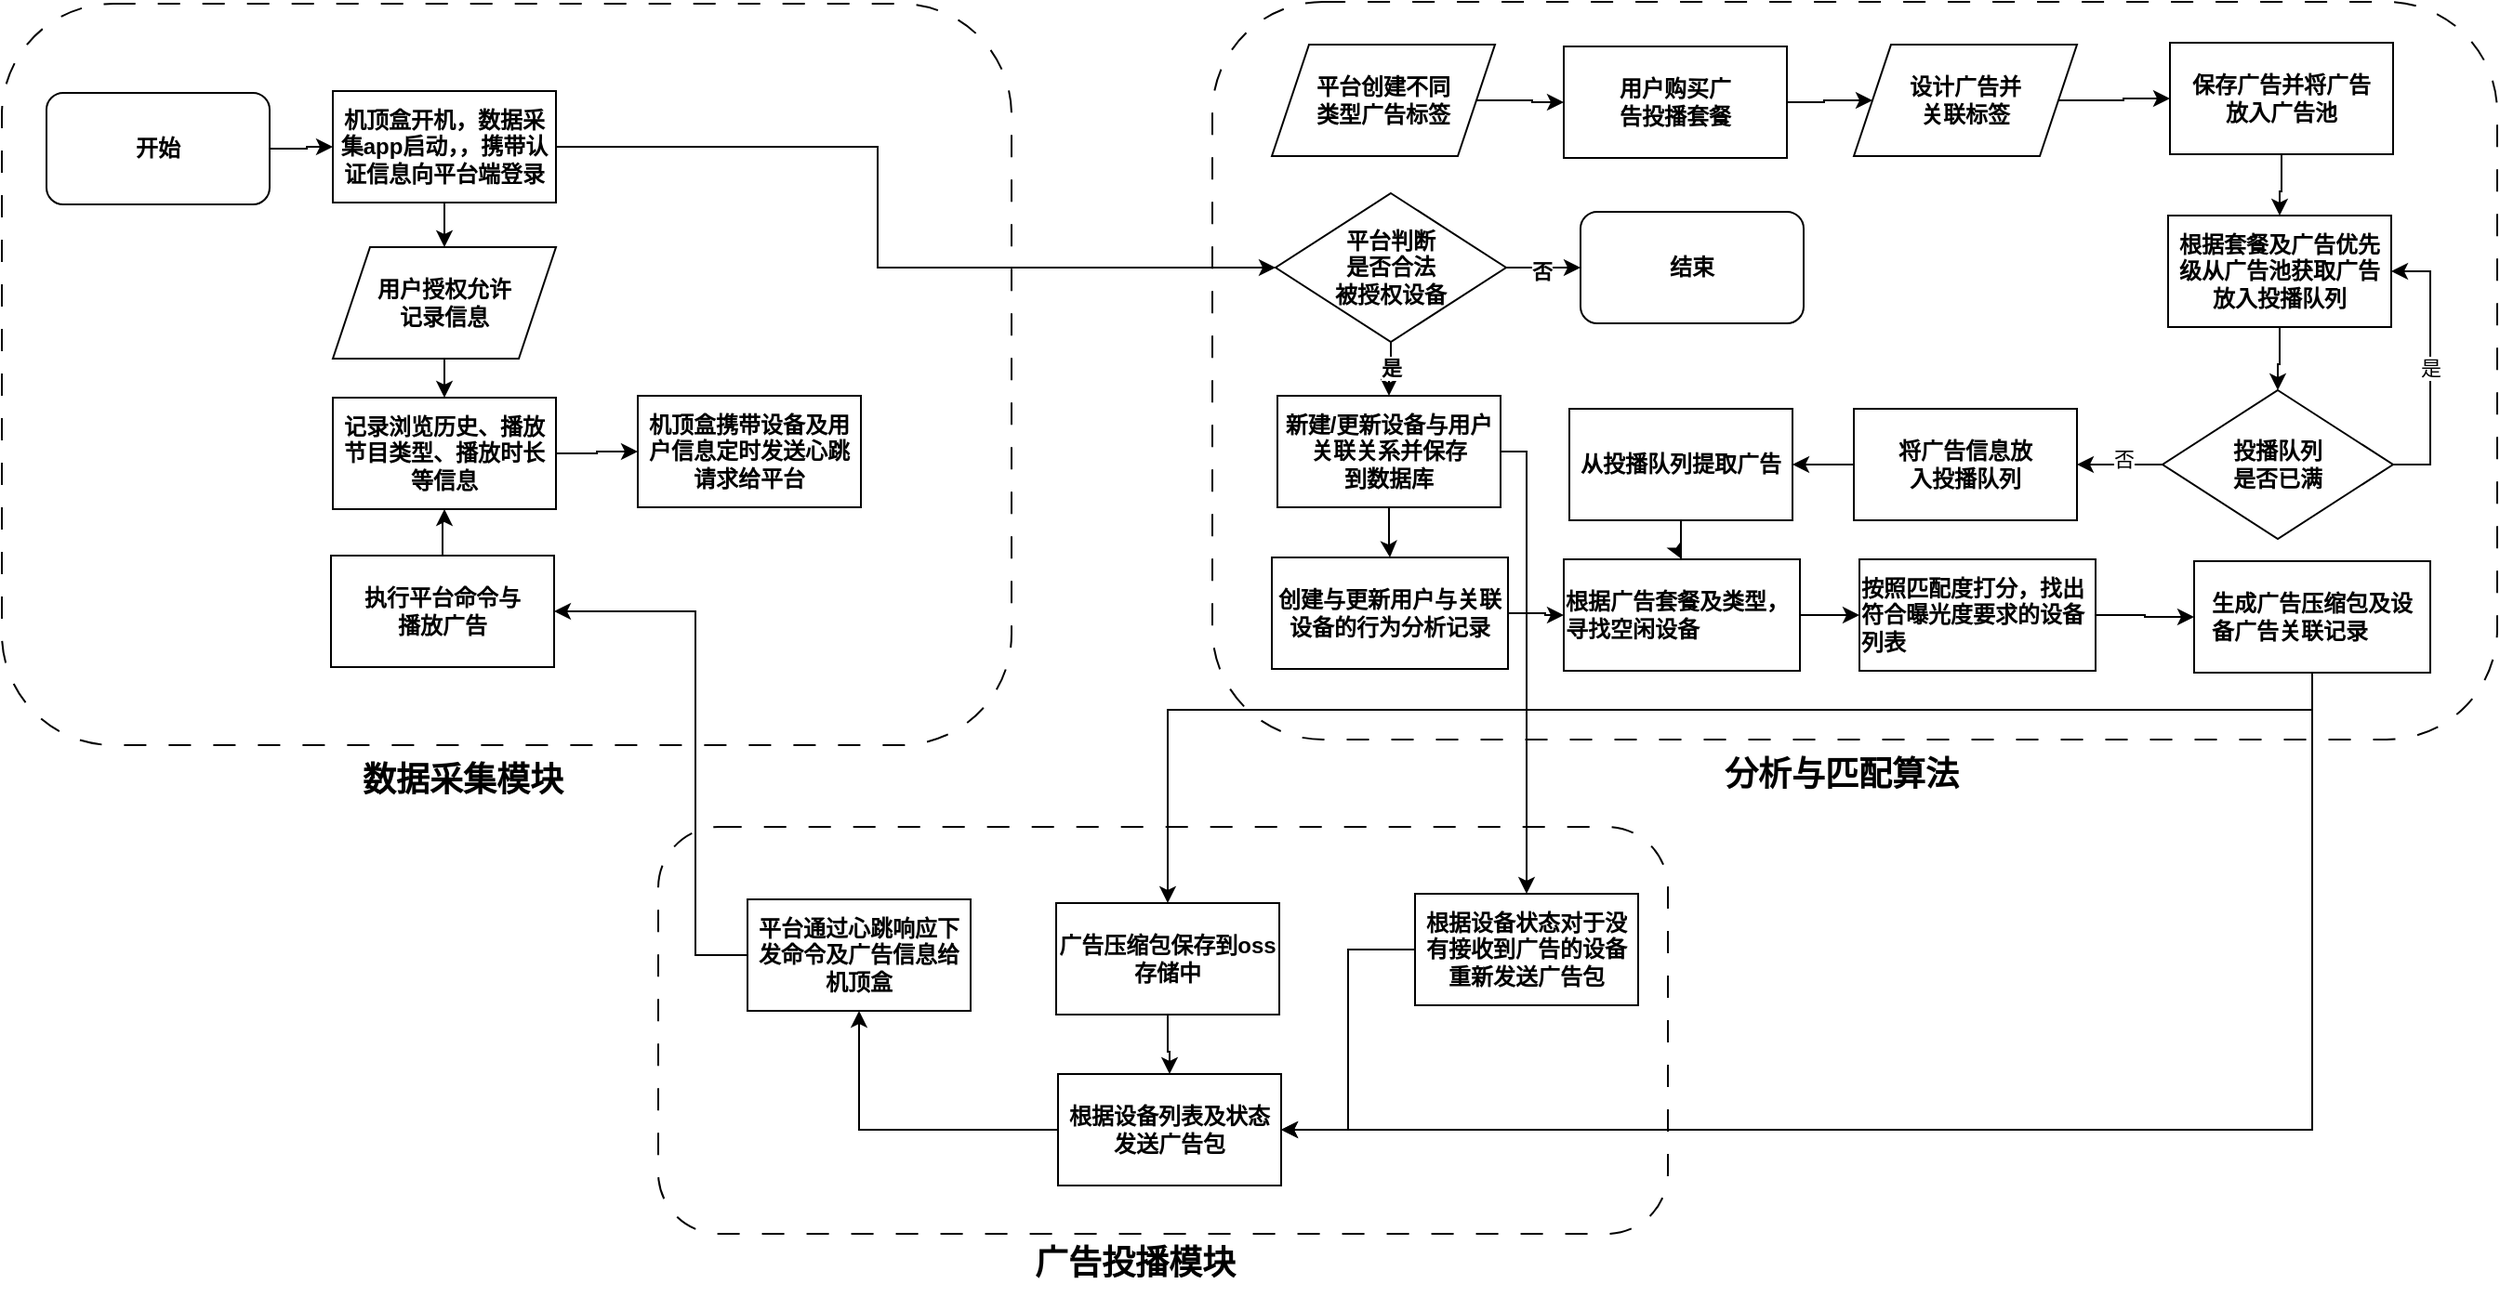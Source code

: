 <mxfile version="24.7.17">
  <diagram id="C5RBs43oDa-KdzZeNtuy" name="Page-1">
    <mxGraphModel dx="2509" dy="1249" grid="0" gridSize="10" guides="0" tooltips="1" connect="1" arrows="1" fold="1" page="0" pageScale="1" pageWidth="827" pageHeight="1169" math="0" shadow="0">
      <root>
        <mxCell id="WIyWlLk6GJQsqaUBKTNV-0" />
        <mxCell id="WIyWlLk6GJQsqaUBKTNV-1" parent="WIyWlLk6GJQsqaUBKTNV-0" />
        <mxCell id="5vN8rXRsK1bDS0_Dt-l9-66" value="" style="rounded=1;whiteSpace=wrap;html=1;fillColor=none;dashed=1;dashPattern=12 12;" vertex="1" parent="WIyWlLk6GJQsqaUBKTNV-1">
          <mxGeometry x="490" y="192" width="691" height="397" as="geometry" />
        </mxCell>
        <mxCell id="5vN8rXRsK1bDS0_Dt-l9-14" value="" style="rounded=1;whiteSpace=wrap;html=1;fillColor=none;dashed=1;dashPattern=12 12;" vertex="1" parent="WIyWlLk6GJQsqaUBKTNV-1">
          <mxGeometry x="192" y="636" width="543" height="219" as="geometry" />
        </mxCell>
        <mxCell id="5vN8rXRsK1bDS0_Dt-l9-3" value="" style="rounded=1;whiteSpace=wrap;html=1;fillColor=none;dashed=1;dashPattern=12 12;" vertex="1" parent="WIyWlLk6GJQsqaUBKTNV-1">
          <mxGeometry x="-161" y="193" width="543" height="399" as="geometry" />
        </mxCell>
        <mxCell id="vrMutl9Br54j6cZ6q9lH-99" value="" style="edgeStyle=orthogonalEdgeStyle;rounded=0;orthogonalLoop=1;jettySize=auto;html=1;fontStyle=1" parent="WIyWlLk6GJQsqaUBKTNV-1" source="vrMutl9Br54j6cZ6q9lH-91" target="vrMutl9Br54j6cZ6q9lH-92" edge="1">
          <mxGeometry relative="1" as="geometry" />
        </mxCell>
        <mxCell id="vrMutl9Br54j6cZ6q9lH-91" value="开始" style="rounded=1;whiteSpace=wrap;html=1;fontStyle=1" parent="WIyWlLk6GJQsqaUBKTNV-1" vertex="1">
          <mxGeometry x="-137" y="241" width="120" height="60" as="geometry" />
        </mxCell>
        <mxCell id="vrMutl9Br54j6cZ6q9lH-100" value="" style="edgeStyle=orthogonalEdgeStyle;rounded=0;orthogonalLoop=1;jettySize=auto;html=1;fontStyle=1" parent="WIyWlLk6GJQsqaUBKTNV-1" source="vrMutl9Br54j6cZ6q9lH-92" target="vrMutl9Br54j6cZ6q9lH-93" edge="1">
          <mxGeometry relative="1" as="geometry">
            <Array as="points">
              <mxPoint x="310" y="270" />
              <mxPoint x="310" y="335" />
            </Array>
          </mxGeometry>
        </mxCell>
        <mxCell id="5vN8rXRsK1bDS0_Dt-l9-29" value="" style="edgeStyle=orthogonalEdgeStyle;rounded=0;orthogonalLoop=1;jettySize=auto;html=1;" edge="1" parent="WIyWlLk6GJQsqaUBKTNV-1" source="vrMutl9Br54j6cZ6q9lH-92" target="5vN8rXRsK1bDS0_Dt-l9-27">
          <mxGeometry relative="1" as="geometry" />
        </mxCell>
        <mxCell id="vrMutl9Br54j6cZ6q9lH-92" value="机顶盒开机，数据采集app启动，，携带认证信息向平台端登录" style="rounded=0;whiteSpace=wrap;html=1;fontStyle=1" parent="WIyWlLk6GJQsqaUBKTNV-1" vertex="1">
          <mxGeometry x="17" y="240" width="120" height="60" as="geometry" />
        </mxCell>
        <mxCell id="vrMutl9Br54j6cZ6q9lH-102" value="" style="edgeStyle=orthogonalEdgeStyle;rounded=0;orthogonalLoop=1;jettySize=auto;html=1;fontStyle=1" parent="WIyWlLk6GJQsqaUBKTNV-1" source="vrMutl9Br54j6cZ6q9lH-93" target="vrMutl9Br54j6cZ6q9lH-94" edge="1">
          <mxGeometry relative="1" as="geometry" />
        </mxCell>
        <mxCell id="vrMutl9Br54j6cZ6q9lH-105" value="否" style="edgeLabel;html=1;align=center;verticalAlign=middle;resizable=0;points=[];fontStyle=1" parent="vrMutl9Br54j6cZ6q9lH-102" vertex="1" connectable="0">
          <mxGeometry x="-0.048" y="-2" relative="1" as="geometry">
            <mxPoint as="offset" />
          </mxGeometry>
        </mxCell>
        <mxCell id="vrMutl9Br54j6cZ6q9lH-103" value="" style="edgeStyle=orthogonalEdgeStyle;rounded=0;orthogonalLoop=1;jettySize=auto;html=1;fontStyle=1;exitX=0.5;exitY=1;exitDx=0;exitDy=0;" parent="WIyWlLk6GJQsqaUBKTNV-1" source="vrMutl9Br54j6cZ6q9lH-93" target="vrMutl9Br54j6cZ6q9lH-95" edge="1">
          <mxGeometry relative="1" as="geometry" />
        </mxCell>
        <mxCell id="vrMutl9Br54j6cZ6q9lH-104" value="是" style="edgeLabel;html=1;align=center;verticalAlign=middle;resizable=0;points=[];fontStyle=1" parent="vrMutl9Br54j6cZ6q9lH-103" vertex="1" connectable="0">
          <mxGeometry x="-0.077" relative="1" as="geometry">
            <mxPoint as="offset" />
          </mxGeometry>
        </mxCell>
        <mxCell id="vrMutl9Br54j6cZ6q9lH-93" value="平台判断&lt;div&gt;是否合法&lt;div&gt;被授权设备&lt;/div&gt;&lt;/div&gt;" style="rhombus;whiteSpace=wrap;html=1;fontStyle=1" parent="WIyWlLk6GJQsqaUBKTNV-1" vertex="1">
          <mxGeometry x="524" y="295" width="124" height="80" as="geometry" />
        </mxCell>
        <mxCell id="vrMutl9Br54j6cZ6q9lH-94" value="结束" style="rounded=1;whiteSpace=wrap;html=1;fontStyle=1" parent="WIyWlLk6GJQsqaUBKTNV-1" vertex="1">
          <mxGeometry x="688" y="305" width="120" height="60" as="geometry" />
        </mxCell>
        <mxCell id="5vN8rXRsK1bDS0_Dt-l9-33" value="" style="edgeStyle=orthogonalEdgeStyle;rounded=0;orthogonalLoop=1;jettySize=auto;html=1;" edge="1" parent="WIyWlLk6GJQsqaUBKTNV-1" source="vrMutl9Br54j6cZ6q9lH-95" target="5vN8rXRsK1bDS0_Dt-l9-32">
          <mxGeometry relative="1" as="geometry" />
        </mxCell>
        <mxCell id="vrMutl9Br54j6cZ6q9lH-95" value="新建/更新设备与用户关联关系并保存&lt;div&gt;到数据库&lt;/div&gt;" style="rounded=0;whiteSpace=wrap;html=1;fontStyle=1" parent="WIyWlLk6GJQsqaUBKTNV-1" vertex="1">
          <mxGeometry x="525" y="404" width="120" height="60" as="geometry" />
        </mxCell>
        <mxCell id="5vN8rXRsK1bDS0_Dt-l9-49" value="" style="edgeStyle=orthogonalEdgeStyle;rounded=0;orthogonalLoop=1;jettySize=auto;html=1;" edge="1" parent="WIyWlLk6GJQsqaUBKTNV-1" source="vrMutl9Br54j6cZ6q9lH-107" target="5vN8rXRsK1bDS0_Dt-l9-48">
          <mxGeometry relative="1" as="geometry" />
        </mxCell>
        <mxCell id="vrMutl9Br54j6cZ6q9lH-107" value="保存广告并将&lt;span style=&quot;background-color: initial;&quot;&gt;广告&lt;/span&gt;&lt;div&gt;&lt;span style=&quot;background-color: initial;&quot;&gt;放入广告池&lt;/span&gt;&lt;/div&gt;" style="rounded=0;whiteSpace=wrap;html=1;fontStyle=1" parent="WIyWlLk6GJQsqaUBKTNV-1" vertex="1">
          <mxGeometry x="1005" y="214" width="120" height="60" as="geometry" />
        </mxCell>
        <mxCell id="vrMutl9Br54j6cZ6q9lH-124" value="" style="edgeStyle=orthogonalEdgeStyle;rounded=0;orthogonalLoop=1;jettySize=auto;html=1;fontStyle=1" parent="WIyWlLk6GJQsqaUBKTNV-1" source="vrMutl9Br54j6cZ6q9lH-109" edge="1">
          <mxGeometry relative="1" as="geometry">
            <mxPoint x="1310.091" y="302.003" as="targetPoint" />
          </mxGeometry>
        </mxCell>
        <mxCell id="vrMutl9Br54j6cZ6q9lH-110" value="设计广告并&lt;div&gt;关联标签&lt;/div&gt;" style="shape=parallelogram;perimeter=parallelogramPerimeter;whiteSpace=wrap;html=1;fixedSize=1;fontStyle=1" parent="WIyWlLk6GJQsqaUBKTNV-1" vertex="1">
          <mxGeometry x="835" y="215" width="120" height="60" as="geometry" />
        </mxCell>
        <mxCell id="5vN8rXRsK1bDS0_Dt-l9-74" value="" style="edgeStyle=orthogonalEdgeStyle;rounded=0;orthogonalLoop=1;jettySize=auto;html=1;entryX=1;entryY=0.5;entryDx=0;entryDy=0;exitX=0.5;exitY=0;exitDx=0;exitDy=0;endArrow=none;endFill=0;startArrow=classic;startFill=1;" edge="1" parent="WIyWlLk6GJQsqaUBKTNV-1" source="5vN8rXRsK1bDS0_Dt-l9-77" target="vrMutl9Br54j6cZ6q9lH-95">
          <mxGeometry relative="1" as="geometry">
            <mxPoint x="381" y="437" as="targetPoint" />
            <Array as="points">
              <mxPoint x="659" y="671" />
              <mxPoint x="659" y="434" />
            </Array>
          </mxGeometry>
        </mxCell>
        <mxCell id="vrMutl9Br54j6cZ6q9lH-116" value="机顶盒携带设备及用户信息定时发送心跳请求给平台" style="rounded=0;whiteSpace=wrap;html=1;fontStyle=1" parent="WIyWlLk6GJQsqaUBKTNV-1" vertex="1">
          <mxGeometry x="181" y="404" width="120" height="60" as="geometry" />
        </mxCell>
        <mxCell id="5vN8rXRsK1bDS0_Dt-l9-83" value="" style="edgeStyle=orthogonalEdgeStyle;rounded=0;orthogonalLoop=1;jettySize=auto;html=1;" edge="1" parent="WIyWlLk6GJQsqaUBKTNV-1" source="vrMutl9Br54j6cZ6q9lH-120" target="5vN8rXRsK1bDS0_Dt-l9-80">
          <mxGeometry relative="1" as="geometry" />
        </mxCell>
        <mxCell id="vrMutl9Br54j6cZ6q9lH-120" value="广告压缩包保存到oss存储中" style="whiteSpace=wrap;html=1;fontStyle=1" parent="WIyWlLk6GJQsqaUBKTNV-1" vertex="1">
          <mxGeometry x="406" y="677" width="120" height="60" as="geometry" />
        </mxCell>
        <mxCell id="vrMutl9Br54j6cZ6q9lH-147" value="" style="edgeStyle=orthogonalEdgeStyle;rounded=0;orthogonalLoop=1;jettySize=auto;html=1;fontStyle=1" parent="WIyWlLk6GJQsqaUBKTNV-1" source="vrMutl9Br54j6cZ6q9lH-121" edge="1">
          <mxGeometry relative="1" as="geometry">
            <mxPoint x="1310.091" y="543.003" as="targetPoint" />
          </mxGeometry>
        </mxCell>
        <mxCell id="vrMutl9Br54j6cZ6q9lH-148" value="" style="edgeStyle=orthogonalEdgeStyle;rounded=0;orthogonalLoop=1;jettySize=auto;html=1;fontStyle=1" parent="WIyWlLk6GJQsqaUBKTNV-1" source="vrMutl9Br54j6cZ6q9lH-146" edge="1">
          <mxGeometry relative="1" as="geometry">
            <mxPoint x="1310.091" y="624" as="targetPoint" />
          </mxGeometry>
        </mxCell>
        <mxCell id="5vN8rXRsK1bDS0_Dt-l9-4" value="&lt;b&gt;&lt;font style=&quot;font-size: 18px;&quot;&gt;数据采集模块&lt;/font&gt;&lt;/b&gt;" style="text;strokeColor=none;align=center;fillColor=none;html=1;verticalAlign=middle;whiteSpace=wrap;rounded=0;" vertex="1" parent="WIyWlLk6GJQsqaUBKTNV-1">
          <mxGeometry x="24" y="596" width="126" height="30" as="geometry" />
        </mxCell>
        <mxCell id="5vN8rXRsK1bDS0_Dt-l9-76" value="" style="edgeStyle=orthogonalEdgeStyle;rounded=0;orthogonalLoop=1;jettySize=auto;html=1;entryX=1;entryY=0.5;entryDx=0;entryDy=0;" edge="1" parent="WIyWlLk6GJQsqaUBKTNV-1" source="5vN8rXRsK1bDS0_Dt-l9-5" target="5vN8rXRsK1bDS0_Dt-l9-9">
          <mxGeometry relative="1" as="geometry">
            <mxPoint x="160" y="705" as="targetPoint" />
            <Array as="points">
              <mxPoint x="212" y="705" />
              <mxPoint x="212" y="520" />
            </Array>
          </mxGeometry>
        </mxCell>
        <mxCell id="5vN8rXRsK1bDS0_Dt-l9-5" value="平台通过心跳响应下发命令&lt;span style=&quot;background-color: initial;&quot;&gt;及广告信息给机顶盒&lt;/span&gt;" style="rounded=0;whiteSpace=wrap;html=1;fontStyle=1" vertex="1" parent="WIyWlLk6GJQsqaUBKTNV-1">
          <mxGeometry x="240" y="675" width="120" height="60" as="geometry" />
        </mxCell>
        <mxCell id="5vN8rXRsK1bDS0_Dt-l9-23" value="" style="edgeStyle=orthogonalEdgeStyle;rounded=0;orthogonalLoop=1;jettySize=auto;html=1;exitX=1;exitY=0.5;exitDx=0;exitDy=0;" edge="1" parent="WIyWlLk6GJQsqaUBKTNV-1" source="5vN8rXRsK1bDS0_Dt-l9-28" target="vrMutl9Br54j6cZ6q9lH-116">
          <mxGeometry relative="1" as="geometry" />
        </mxCell>
        <mxCell id="5vN8rXRsK1bDS0_Dt-l9-67" value="" style="edgeStyle=orthogonalEdgeStyle;rounded=0;orthogonalLoop=1;jettySize=auto;html=1;" edge="1" parent="WIyWlLk6GJQsqaUBKTNV-1" source="5vN8rXRsK1bDS0_Dt-l9-9" target="5vN8rXRsK1bDS0_Dt-l9-28">
          <mxGeometry relative="1" as="geometry" />
        </mxCell>
        <mxCell id="5vN8rXRsK1bDS0_Dt-l9-9" value="执行平台命令与&lt;div&gt;播放广告&lt;/div&gt;" style="rounded=0;whiteSpace=wrap;html=1;fontStyle=1" vertex="1" parent="WIyWlLk6GJQsqaUBKTNV-1">
          <mxGeometry x="16" y="490" width="120" height="60" as="geometry" />
        </mxCell>
        <mxCell id="5vN8rXRsK1bDS0_Dt-l9-13" value="&lt;b&gt;&lt;font style=&quot;font-size: 18px;&quot;&gt;分析与匹配算法&lt;/font&gt;&lt;/b&gt;" style="text;strokeColor=none;align=center;fillColor=none;html=1;verticalAlign=middle;whiteSpace=wrap;rounded=0;" vertex="1" parent="WIyWlLk6GJQsqaUBKTNV-1">
          <mxGeometry x="757" y="591" width="143" height="34" as="geometry" />
        </mxCell>
        <mxCell id="5vN8rXRsK1bDS0_Dt-l9-17" value="" style="edgeStyle=orthogonalEdgeStyle;rounded=0;orthogonalLoop=1;jettySize=auto;html=1;fontStyle=1;entryX=0;entryY=0.5;entryDx=0;entryDy=0;" edge="1" parent="WIyWlLk6GJQsqaUBKTNV-1" source="vrMutl9Br54j6cZ6q9lH-110" target="vrMutl9Br54j6cZ6q9lH-107">
          <mxGeometry relative="1" as="geometry">
            <mxPoint x="658" y="251" as="sourcePoint" />
            <mxPoint x="692" y="250" as="targetPoint" />
          </mxGeometry>
        </mxCell>
        <mxCell id="5vN8rXRsK1bDS0_Dt-l9-38" value="" style="edgeStyle=orthogonalEdgeStyle;rounded=0;orthogonalLoop=1;jettySize=auto;html=1;" edge="1" parent="WIyWlLk6GJQsqaUBKTNV-1" source="5vN8rXRsK1bDS0_Dt-l9-18" target="5vN8rXRsK1bDS0_Dt-l9-36">
          <mxGeometry relative="1" as="geometry" />
        </mxCell>
        <mxCell id="5vN8rXRsK1bDS0_Dt-l9-18" value="平台创建不同&lt;div&gt;类型&lt;span style=&quot;background-color: initial;&quot;&gt;广告标签&lt;/span&gt;&lt;/div&gt;" style="shape=parallelogram;perimeter=parallelogramPerimeter;whiteSpace=wrap;html=1;fixedSize=1;fontStyle=1" vertex="1" parent="WIyWlLk6GJQsqaUBKTNV-1">
          <mxGeometry x="522" y="215" width="120" height="60" as="geometry" />
        </mxCell>
        <mxCell id="5vN8rXRsK1bDS0_Dt-l9-30" value="" style="edgeStyle=orthogonalEdgeStyle;rounded=0;orthogonalLoop=1;jettySize=auto;html=1;" edge="1" parent="WIyWlLk6GJQsqaUBKTNV-1" source="5vN8rXRsK1bDS0_Dt-l9-27" target="5vN8rXRsK1bDS0_Dt-l9-28">
          <mxGeometry relative="1" as="geometry" />
        </mxCell>
        <mxCell id="5vN8rXRsK1bDS0_Dt-l9-27" value="用户授权允许&lt;div&gt;记录信息&lt;/div&gt;" style="shape=parallelogram;perimeter=parallelogramPerimeter;whiteSpace=wrap;html=1;fixedSize=1;fontStyle=1" vertex="1" parent="WIyWlLk6GJQsqaUBKTNV-1">
          <mxGeometry x="17" y="324" width="120" height="60" as="geometry" />
        </mxCell>
        <mxCell id="5vN8rXRsK1bDS0_Dt-l9-28" value="记录浏览历史、播放节目类型、播放时长等信息" style="rounded=0;whiteSpace=wrap;html=1;fontStyle=1" vertex="1" parent="WIyWlLk6GJQsqaUBKTNV-1">
          <mxGeometry x="17" y="405" width="120" height="60" as="geometry" />
        </mxCell>
        <mxCell id="5vN8rXRsK1bDS0_Dt-l9-61" value="" style="edgeStyle=orthogonalEdgeStyle;rounded=0;orthogonalLoop=1;jettySize=auto;html=1;" edge="1" parent="WIyWlLk6GJQsqaUBKTNV-1" source="5vN8rXRsK1bDS0_Dt-l9-32" target="5vN8rXRsK1bDS0_Dt-l9-56">
          <mxGeometry relative="1" as="geometry" />
        </mxCell>
        <mxCell id="5vN8rXRsK1bDS0_Dt-l9-32" value="创建与更新用户与关联设备的行为分析记录" style="rounded=0;whiteSpace=wrap;html=1;fontStyle=1" vertex="1" parent="WIyWlLk6GJQsqaUBKTNV-1">
          <mxGeometry x="522" y="491" width="127" height="60" as="geometry" />
        </mxCell>
        <mxCell id="5vN8rXRsK1bDS0_Dt-l9-39" value="" style="edgeStyle=orthogonalEdgeStyle;rounded=0;orthogonalLoop=1;jettySize=auto;html=1;" edge="1" parent="WIyWlLk6GJQsqaUBKTNV-1" source="5vN8rXRsK1bDS0_Dt-l9-36" target="vrMutl9Br54j6cZ6q9lH-110">
          <mxGeometry relative="1" as="geometry" />
        </mxCell>
        <mxCell id="5vN8rXRsK1bDS0_Dt-l9-36" value="用户购买广&lt;div&gt;告投播套餐&lt;/div&gt;" style="rounded=0;whiteSpace=wrap;html=1;fontStyle=1" vertex="1" parent="WIyWlLk6GJQsqaUBKTNV-1">
          <mxGeometry x="679" y="216" width="120" height="60" as="geometry" />
        </mxCell>
        <mxCell id="5vN8rXRsK1bDS0_Dt-l9-43" value="" style="edgeStyle=orthogonalEdgeStyle;rounded=0;orthogonalLoop=1;jettySize=auto;html=1;" edge="1" parent="WIyWlLk6GJQsqaUBKTNV-1" source="5vN8rXRsK1bDS0_Dt-l9-40" target="5vN8rXRsK1bDS0_Dt-l9-42">
          <mxGeometry relative="1" as="geometry" />
        </mxCell>
        <mxCell id="5vN8rXRsK1bDS0_Dt-l9-44" value="否" style="edgeLabel;html=1;align=center;verticalAlign=middle;resizable=0;points=[];" vertex="1" connectable="0" parent="5vN8rXRsK1bDS0_Dt-l9-43">
          <mxGeometry x="-0.06" y="-3" relative="1" as="geometry">
            <mxPoint as="offset" />
          </mxGeometry>
        </mxCell>
        <mxCell id="5vN8rXRsK1bDS0_Dt-l9-58" value="" style="edgeStyle=orthogonalEdgeStyle;rounded=0;orthogonalLoop=1;jettySize=auto;html=1;entryX=1;entryY=0.5;entryDx=0;entryDy=0;exitX=1;exitY=0.5;exitDx=0;exitDy=0;" edge="1" parent="WIyWlLk6GJQsqaUBKTNV-1" source="5vN8rXRsK1bDS0_Dt-l9-40" target="5vN8rXRsK1bDS0_Dt-l9-48">
          <mxGeometry relative="1" as="geometry">
            <mxPoint x="1207" y="441" as="targetPoint" />
          </mxGeometry>
        </mxCell>
        <mxCell id="5vN8rXRsK1bDS0_Dt-l9-59" value="是" style="edgeLabel;html=1;align=center;verticalAlign=middle;resizable=0;points=[];" vertex="1" connectable="0" parent="5vN8rXRsK1bDS0_Dt-l9-58">
          <mxGeometry x="0.003" relative="1" as="geometry">
            <mxPoint as="offset" />
          </mxGeometry>
        </mxCell>
        <mxCell id="5vN8rXRsK1bDS0_Dt-l9-40" value="投播队列&lt;div&gt;是否已满&lt;/div&gt;" style="rhombus;whiteSpace=wrap;html=1;fontStyle=1" vertex="1" parent="WIyWlLk6GJQsqaUBKTNV-1">
          <mxGeometry x="1001" y="401" width="124" height="80" as="geometry" />
        </mxCell>
        <mxCell id="5vN8rXRsK1bDS0_Dt-l9-53" value="" style="edgeStyle=orthogonalEdgeStyle;rounded=0;orthogonalLoop=1;jettySize=auto;html=1;" edge="1" parent="WIyWlLk6GJQsqaUBKTNV-1" source="5vN8rXRsK1bDS0_Dt-l9-42" target="5vN8rXRsK1bDS0_Dt-l9-51">
          <mxGeometry relative="1" as="geometry">
            <mxPoint x="755" y="441" as="targetPoint" />
          </mxGeometry>
        </mxCell>
        <mxCell id="5vN8rXRsK1bDS0_Dt-l9-42" value="将广告信息放&lt;div&gt;入投播队列&lt;/div&gt;" style="rounded=0;whiteSpace=wrap;html=1;fontStyle=1" vertex="1" parent="WIyWlLk6GJQsqaUBKTNV-1">
          <mxGeometry x="835" y="411" width="120" height="60" as="geometry" />
        </mxCell>
        <mxCell id="5vN8rXRsK1bDS0_Dt-l9-50" value="" style="edgeStyle=orthogonalEdgeStyle;rounded=0;orthogonalLoop=1;jettySize=auto;html=1;" edge="1" parent="WIyWlLk6GJQsqaUBKTNV-1" source="5vN8rXRsK1bDS0_Dt-l9-48" target="5vN8rXRsK1bDS0_Dt-l9-40">
          <mxGeometry relative="1" as="geometry" />
        </mxCell>
        <mxCell id="5vN8rXRsK1bDS0_Dt-l9-48" value="根据套餐及广告优先级从广告池获取广告放入投播队列" style="rounded=0;whiteSpace=wrap;html=1;fontStyle=1" vertex="1" parent="WIyWlLk6GJQsqaUBKTNV-1">
          <mxGeometry x="1004" y="307" width="120" height="60" as="geometry" />
        </mxCell>
        <mxCell id="5vN8rXRsK1bDS0_Dt-l9-60" value="" style="edgeStyle=orthogonalEdgeStyle;rounded=0;orthogonalLoop=1;jettySize=auto;html=1;" edge="1" parent="WIyWlLk6GJQsqaUBKTNV-1" source="5vN8rXRsK1bDS0_Dt-l9-51" target="5vN8rXRsK1bDS0_Dt-l9-56">
          <mxGeometry relative="1" as="geometry" />
        </mxCell>
        <mxCell id="5vN8rXRsK1bDS0_Dt-l9-51" value="从投播队列提取广告" style="rounded=0;whiteSpace=wrap;html=1;fontStyle=1" vertex="1" parent="WIyWlLk6GJQsqaUBKTNV-1">
          <mxGeometry x="682" y="411" width="120" height="60" as="geometry" />
        </mxCell>
        <mxCell id="5vN8rXRsK1bDS0_Dt-l9-63" value="" style="edgeStyle=orthogonalEdgeStyle;rounded=0;orthogonalLoop=1;jettySize=auto;html=1;" edge="1" parent="WIyWlLk6GJQsqaUBKTNV-1" source="5vN8rXRsK1bDS0_Dt-l9-56" target="5vN8rXRsK1bDS0_Dt-l9-62">
          <mxGeometry relative="1" as="geometry" />
        </mxCell>
        <mxCell id="5vN8rXRsK1bDS0_Dt-l9-56" value="&lt;div style=&quot;text-align: start;&quot;&gt;根据广告套餐及类型，寻找空闲设备&lt;/div&gt;" style="rounded=0;whiteSpace=wrap;html=1;fontStyle=1" vertex="1" parent="WIyWlLk6GJQsqaUBKTNV-1">
          <mxGeometry x="679" y="492" width="127" height="60" as="geometry" />
        </mxCell>
        <mxCell id="5vN8rXRsK1bDS0_Dt-l9-65" value="" style="edgeStyle=orthogonalEdgeStyle;rounded=0;orthogonalLoop=1;jettySize=auto;html=1;" edge="1" parent="WIyWlLk6GJQsqaUBKTNV-1" source="5vN8rXRsK1bDS0_Dt-l9-62" target="5vN8rXRsK1bDS0_Dt-l9-64">
          <mxGeometry relative="1" as="geometry" />
        </mxCell>
        <mxCell id="5vN8rXRsK1bDS0_Dt-l9-62" value="&lt;div style=&quot;text-align: start;&quot;&gt;按照匹配度打分，找出符合曝光度要求的设备列表&lt;/div&gt;" style="rounded=0;whiteSpace=wrap;html=1;fontStyle=1" vertex="1" parent="WIyWlLk6GJQsqaUBKTNV-1">
          <mxGeometry x="838" y="492" width="127" height="60" as="geometry" />
        </mxCell>
        <mxCell id="5vN8rXRsK1bDS0_Dt-l9-70" value="" style="edgeStyle=orthogonalEdgeStyle;rounded=0;orthogonalLoop=1;jettySize=auto;html=1;entryX=0.5;entryY=0;entryDx=0;entryDy=0;" edge="1" parent="WIyWlLk6GJQsqaUBKTNV-1" source="5vN8rXRsK1bDS0_Dt-l9-64" target="vrMutl9Br54j6cZ6q9lH-120">
          <mxGeometry relative="1" as="geometry">
            <mxPoint x="1081.5" y="623.0" as="targetPoint" />
            <Array as="points">
              <mxPoint x="1082" y="573" />
              <mxPoint x="466" y="573" />
            </Array>
          </mxGeometry>
        </mxCell>
        <mxCell id="5vN8rXRsK1bDS0_Dt-l9-85" value="" style="edgeStyle=orthogonalEdgeStyle;rounded=0;orthogonalLoop=1;jettySize=auto;html=1;entryX=1;entryY=0.5;entryDx=0;entryDy=0;" edge="1" parent="WIyWlLk6GJQsqaUBKTNV-1" source="5vN8rXRsK1bDS0_Dt-l9-64" target="5vN8rXRsK1bDS0_Dt-l9-80">
          <mxGeometry relative="1" as="geometry">
            <mxPoint x="1081.5" y="633" as="targetPoint" />
            <Array as="points">
              <mxPoint x="1082" y="799" />
            </Array>
          </mxGeometry>
        </mxCell>
        <mxCell id="5vN8rXRsK1bDS0_Dt-l9-64" value="&lt;div style=&quot;text-align: start;&quot;&gt;生成广告压缩包及&lt;span style=&quot;background-color: initial;&quot;&gt;设&lt;/span&gt;&lt;/div&gt;&lt;div style=&quot;text-align: start;&quot;&gt;&lt;span style=&quot;background-color: initial;&quot;&gt;备&lt;/span&gt;&lt;span style=&quot;background-color: initial;&quot;&gt;广告关联记录&lt;/span&gt;&lt;/div&gt;" style="rounded=0;whiteSpace=wrap;html=1;fontStyle=1" vertex="1" parent="WIyWlLk6GJQsqaUBKTNV-1">
          <mxGeometry x="1018" y="493" width="127" height="60" as="geometry" />
        </mxCell>
        <mxCell id="5vN8rXRsK1bDS0_Dt-l9-90" value="" style="edgeStyle=orthogonalEdgeStyle;rounded=0;orthogonalLoop=1;jettySize=auto;html=1;entryX=1;entryY=0.5;entryDx=0;entryDy=0;" edge="1" parent="WIyWlLk6GJQsqaUBKTNV-1" source="5vN8rXRsK1bDS0_Dt-l9-77" target="5vN8rXRsK1bDS0_Dt-l9-80">
          <mxGeometry relative="1" as="geometry">
            <mxPoint x="659" y="812" as="targetPoint" />
          </mxGeometry>
        </mxCell>
        <mxCell id="5vN8rXRsK1bDS0_Dt-l9-77" value="根据设备状态对于没有接收到广告的设备重新发送广告包" style="whiteSpace=wrap;html=1;fontStyle=1" vertex="1" parent="WIyWlLk6GJQsqaUBKTNV-1">
          <mxGeometry x="599" y="672" width="120" height="60" as="geometry" />
        </mxCell>
        <mxCell id="5vN8rXRsK1bDS0_Dt-l9-87" value="" style="edgeStyle=orthogonalEdgeStyle;rounded=0;orthogonalLoop=1;jettySize=auto;html=1;entryX=0.5;entryY=1;entryDx=0;entryDy=0;" edge="1" parent="WIyWlLk6GJQsqaUBKTNV-1" source="5vN8rXRsK1bDS0_Dt-l9-80" target="5vN8rXRsK1bDS0_Dt-l9-5">
          <mxGeometry relative="1" as="geometry">
            <mxPoint x="327" y="799" as="targetPoint" />
          </mxGeometry>
        </mxCell>
        <mxCell id="5vN8rXRsK1bDS0_Dt-l9-80" value="根据设备列表及状态发送广告包" style="whiteSpace=wrap;html=1;fontStyle=1" vertex="1" parent="WIyWlLk6GJQsqaUBKTNV-1">
          <mxGeometry x="407" y="769" width="120" height="60" as="geometry" />
        </mxCell>
        <mxCell id="5vN8rXRsK1bDS0_Dt-l9-88" style="edgeStyle=orthogonalEdgeStyle;rounded=0;orthogonalLoop=1;jettySize=auto;html=1;exitX=0.5;exitY=1;exitDx=0;exitDy=0;" edge="1" parent="WIyWlLk6GJQsqaUBKTNV-1" source="5vN8rXRsK1bDS0_Dt-l9-14" target="5vN8rXRsK1bDS0_Dt-l9-14">
          <mxGeometry relative="1" as="geometry" />
        </mxCell>
        <mxCell id="5vN8rXRsK1bDS0_Dt-l9-91" value="&lt;b&gt;&lt;font style=&quot;font-size: 18px;&quot;&gt;广告投播模块&lt;/font&gt;&lt;/b&gt;" style="text;strokeColor=none;align=center;fillColor=none;html=1;verticalAlign=middle;whiteSpace=wrap;rounded=0;" vertex="1" parent="WIyWlLk6GJQsqaUBKTNV-1">
          <mxGeometry x="377" y="854" width="143" height="34" as="geometry" />
        </mxCell>
      </root>
    </mxGraphModel>
  </diagram>
</mxfile>
